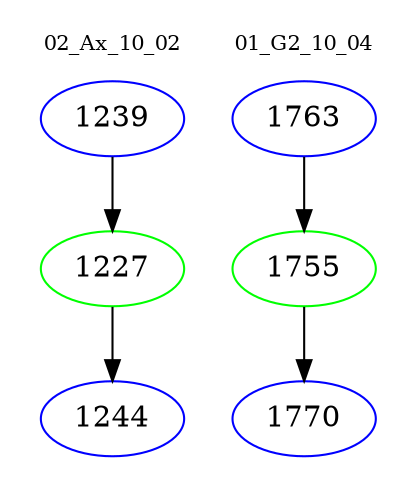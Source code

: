 digraph{
subgraph cluster_0 {
color = white
label = "02_Ax_10_02";
fontsize=10;
T0_1239 [label="1239", color="blue"]
T0_1239 -> T0_1227 [color="black"]
T0_1227 [label="1227", color="green"]
T0_1227 -> T0_1244 [color="black"]
T0_1244 [label="1244", color="blue"]
}
subgraph cluster_1 {
color = white
label = "01_G2_10_04";
fontsize=10;
T1_1763 [label="1763", color="blue"]
T1_1763 -> T1_1755 [color="black"]
T1_1755 [label="1755", color="green"]
T1_1755 -> T1_1770 [color="black"]
T1_1770 [label="1770", color="blue"]
}
}
